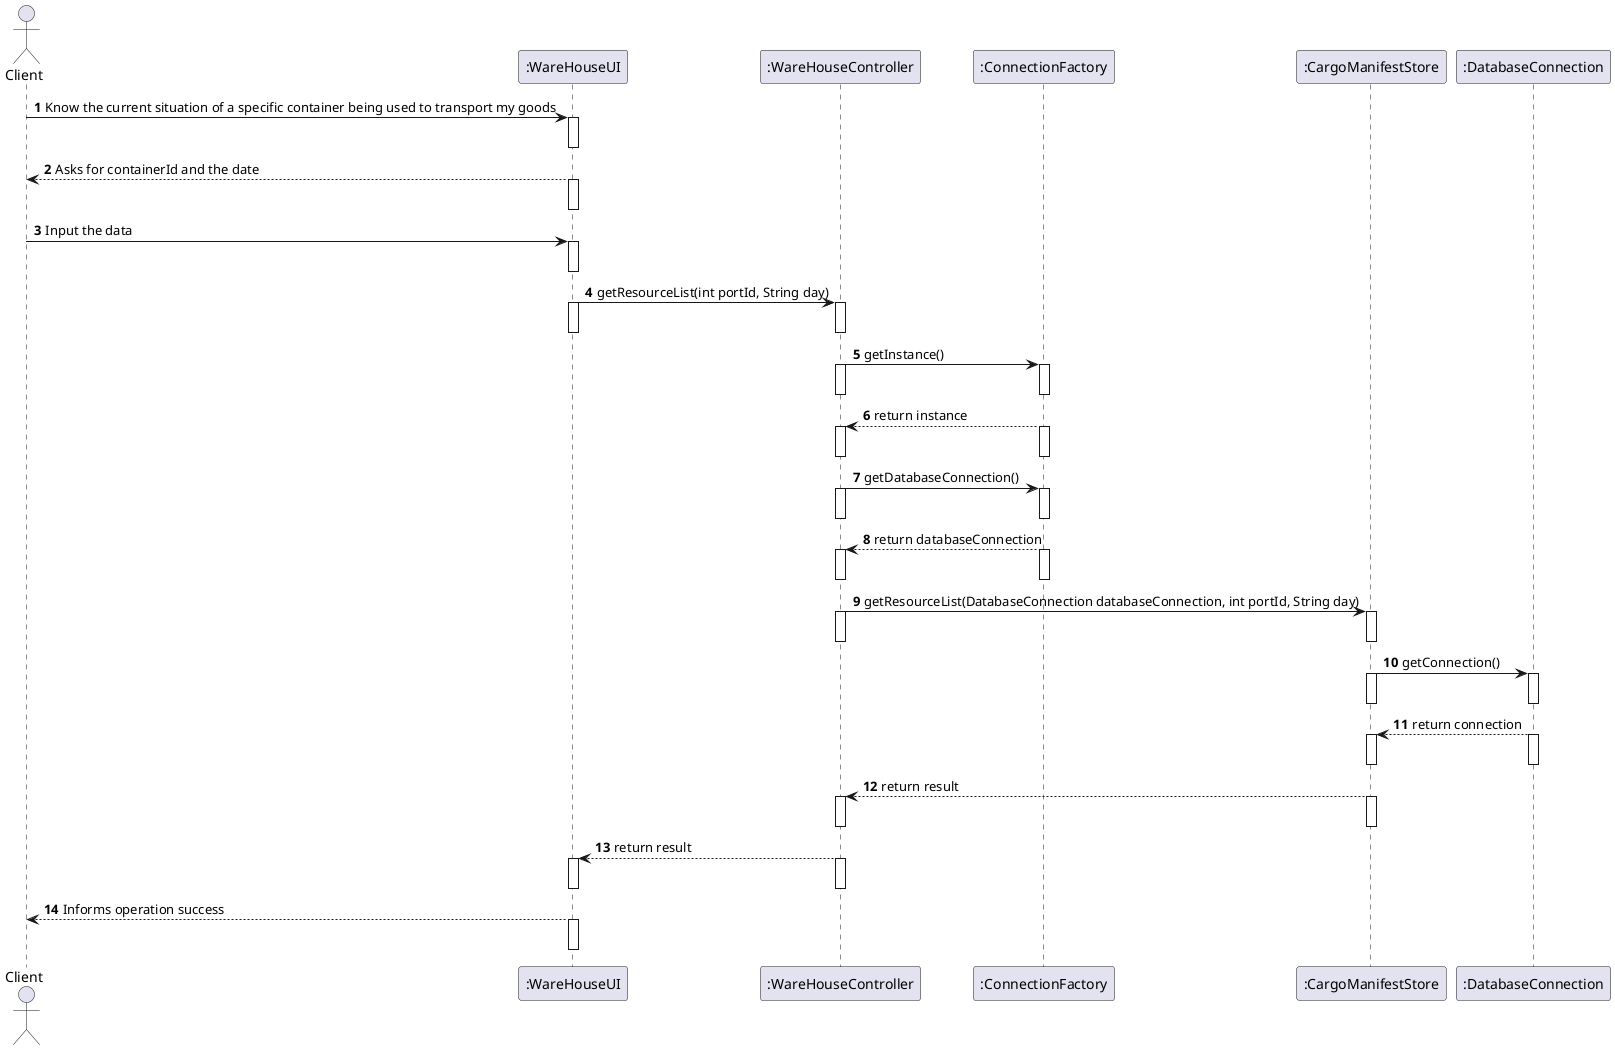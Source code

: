 @startuml

autonumber
'hide footbox
actor "Client" as CLIENT
participant ":WareHouseUI" as UI
participant ":WareHouseController" as CTRL
participant ":ConnectionFactory" as cf
participant ":CargoManifestStore" as cs
participant ":DatabaseConnection" as dc


CLIENT -> UI : Know the current situation of a specific container being used to transport my goods
activate UI
deactivate UI


UI --> CLIENT: Asks for containerId and the date
activate UI
deactivate UI
CLIENT -> UI: Input the data
activate UI
deactivate UI
UI -> CTRL: getResourceList(int portId, String day)
activate UI
deactivate UI
activate CTRL
deactivate CTRL

CTRL -> cf: getInstance()
activate CTRL
deactivate CTRL
activate cf
deactivate cf

cf --> CTRL: return instance
activate cf
deactivate cf
activate CTRL
deactivate CTRL

CTRL -> cf: getDatabaseConnection()
activate CTRL
deactivate CTRL
activate cf
deactivate cf

cf --> CTRL: return databaseConnection
activate cf
deactivate cf
activate CTRL
deactivate CTRL


CTRL -> cs: getResourceList(DatabaseConnection databaseConnection, int portId, String day)
activate CTRL
deactivate CTRL
activate cs
deactivate cs

cs -> dc: getConnection()
activate cs
deactivate cs
activate dc
deactivate dc

dc --> cs: return connection
activate dc
deactivate dc
activate cs
deactivate cs


cs --> CTRL: return result
activate cs
deactivate cs
activate CTRL
deactivate CTRL

CTRL --> UI: return result
activate CTRL
deactivate CTRL
activate UI
deactivate UI

UI--> CLIENT: Informs operation success
activate UI
deactivate UI

@enduml
